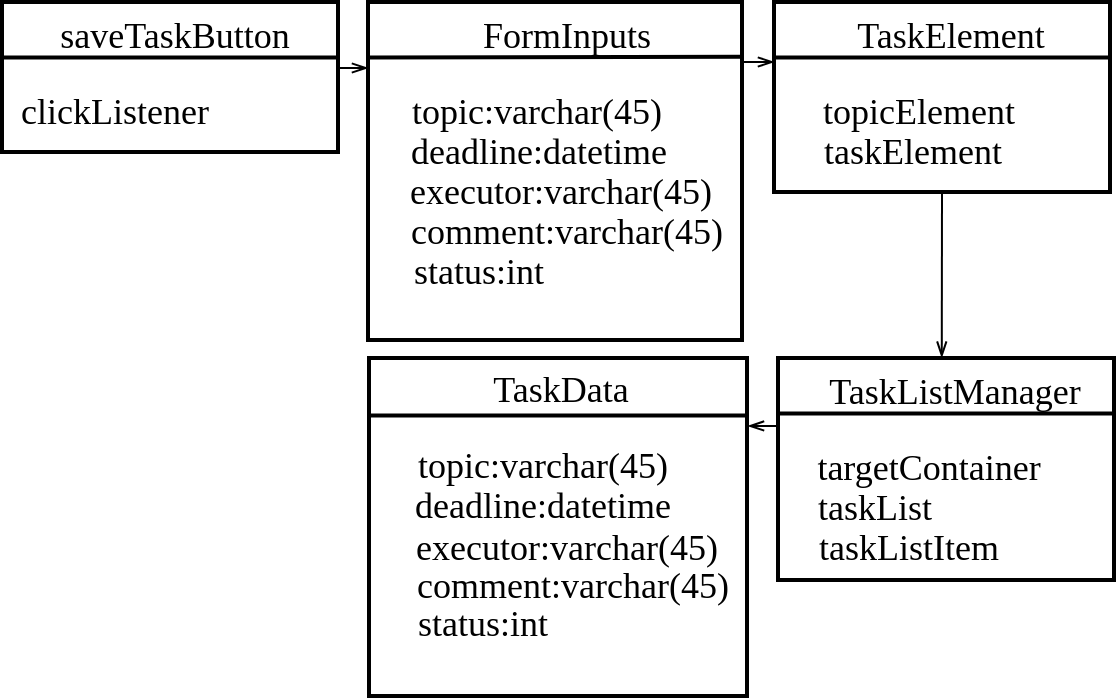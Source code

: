 <mxfile>
    <diagram id="LZz2wOFwMXSamugeINun" name="Page-1">
        <mxGraphModel dx="310" dy="384" grid="0" gridSize="10" guides="1" tooltips="1" connect="1" arrows="1" fold="1" page="0" pageScale="1" pageWidth="850" pageHeight="1100" background="#ffffff" math="0" shadow="0">
            <root>
                <mxCell id="0"/>
                <mxCell id="1" parent="0"/>
                <mxCell id="10" value="" style="rounded=0;whiteSpace=wrap;html=1;shadow=0;glass=0;labelBackgroundColor=#FFFFFF;sketch=0;strokeColor=#000000;strokeWidth=2;fontColor=#000000;fillColor=none;" parent="1" vertex="1">
                    <mxGeometry x="416" y="359" width="168" height="75" as="geometry"/>
                </mxCell>
                <mxCell id="11" value="saveTaskButton" style="text;html=1;align=center;verticalAlign=middle;resizable=0;points=[];autosize=1;strokeColor=none;fillColor=none;fontColor=#000000;fontFamily=Times New Roman;fontSize=18;" parent="1" vertex="1">
                    <mxGeometry x="435.5" y="359" width="133" height="34" as="geometry"/>
                </mxCell>
                <mxCell id="12" value="" style="endArrow=none;html=1;fontFamily=Times New Roman;fontSize=14;fontColor=#000000;strokeWidth=2;strokeColor=#000000;entryX=1;entryY=0.25;entryDx=0;entryDy=0;exitX=0;exitY=0.25;exitDx=0;exitDy=0;" parent="1" edge="1">
                    <mxGeometry width="50" height="50" relative="1" as="geometry">
                        <mxPoint x="416" y="386.75" as="sourcePoint"/>
                        <mxPoint x="584" y="386.75" as="targetPoint"/>
                    </mxGeometry>
                </mxCell>
                <mxCell id="13" value="clickListener" style="text;html=1;align=center;verticalAlign=middle;resizable=0;points=[];autosize=1;strokeColor=none;fillColor=none;fontSize=18;fontFamily=Times New Roman;fontColor=#000000;" parent="1" vertex="1">
                    <mxGeometry x="416" y="397" width="112" height="34" as="geometry"/>
                </mxCell>
                <mxCell id="15" value="" style="rounded=0;whiteSpace=wrap;html=1;shadow=0;glass=0;labelBackgroundColor=#FFFFFF;sketch=0;strokeColor=#000000;strokeWidth=2;fontColor=#000000;fillColor=none;" parent="1" vertex="1">
                    <mxGeometry x="599" y="359" width="187" height="169" as="geometry"/>
                </mxCell>
                <mxCell id="17" value="" style="endArrow=none;html=1;fontFamily=Times New Roman;fontSize=14;fontColor=#000000;strokeWidth=2;strokeColor=#000000;entryX=1.004;entryY=0.162;entryDx=0;entryDy=0;exitX=0;exitY=0.25;exitDx=0;exitDy=0;entryPerimeter=0;" parent="1" target="15" edge="1">
                    <mxGeometry width="50" height="50" relative="1" as="geometry">
                        <mxPoint x="600" y="386.75" as="sourcePoint"/>
                        <mxPoint x="768" y="386.75" as="targetPoint"/>
                    </mxGeometry>
                </mxCell>
                <mxCell id="18" value="topic:varchar(45)" style="text;html=1;align=center;verticalAlign=middle;resizable=0;points=[];autosize=1;strokeColor=none;fillColor=none;fontSize=18;fontFamily=Times New Roman;fontColor=#000000;" parent="1" vertex="1">
                    <mxGeometry x="611.5" y="397" width="143" height="34" as="geometry"/>
                </mxCell>
                <mxCell id="19" value="FormInputs" style="text;html=1;align=center;verticalAlign=middle;resizable=0;points=[];autosize=1;strokeColor=none;fillColor=none;fontSize=18;fontFamily=Times New Roman;fontColor=#000000;" parent="1" vertex="1">
                    <mxGeometry x="646.5" y="359" width="102" height="34" as="geometry"/>
                </mxCell>
                <mxCell id="20" value="deadline:datetime" style="text;html=1;align=center;verticalAlign=middle;resizable=0;points=[];autosize=1;strokeColor=none;fillColor=none;fontSize=18;fontFamily=Times New Roman;fontColor=#000000;imageAspect=0;portConstraintRotation=1;container=1;" parent="1" vertex="1">
                    <mxGeometry x="610.5" y="417" width="146" height="34" as="geometry"/>
                </mxCell>
                <mxCell id="21" value="executor:varchar(45)" style="text;html=1;align=center;verticalAlign=middle;resizable=0;points=[];autosize=1;strokeColor=none;fillColor=none;fontSize=18;fontFamily=Times New Roman;fontColor=#000000;" parent="1" vertex="1">
                    <mxGeometry x="610.5" y="437" width="169" height="34" as="geometry"/>
                </mxCell>
                <mxCell id="22" value="comment:varchar(45)" style="text;html=1;align=center;verticalAlign=middle;resizable=0;points=[];autosize=1;strokeColor=none;fillColor=none;fontSize=18;fontFamily=Times New Roman;fontColor=#000000;" parent="1" vertex="1">
                    <mxGeometry x="610.5" y="457" width="174" height="34" as="geometry"/>
                </mxCell>
                <mxCell id="23" value="status:int" style="text;html=1;align=center;verticalAlign=middle;resizable=0;points=[];autosize=1;strokeColor=none;fillColor=none;fontSize=18;fontFamily=Times New Roman;fontColor=#000000;" parent="1" vertex="1">
                    <mxGeometry x="612.5" y="477" width="83" height="34" as="geometry"/>
                </mxCell>
                <mxCell id="24" value="" style="rounded=0;whiteSpace=wrap;html=1;shadow=0;glass=0;labelBackgroundColor=#FFFFFF;sketch=0;strokeColor=#000000;strokeWidth=2;fontColor=#000000;fillColor=none;" parent="1" vertex="1">
                    <mxGeometry x="802" y="359" width="168" height="95" as="geometry"/>
                </mxCell>
                <mxCell id="25" value="" style="endArrow=none;html=1;fontFamily=Times New Roman;fontSize=14;fontColor=#000000;strokeWidth=2;strokeColor=#000000;entryX=1;entryY=0.25;entryDx=0;entryDy=0;exitX=0;exitY=0.25;exitDx=0;exitDy=0;" parent="1" edge="1">
                    <mxGeometry width="50" height="50" relative="1" as="geometry">
                        <mxPoint x="802.0" y="386.75" as="sourcePoint"/>
                        <mxPoint x="970" y="386.75" as="targetPoint"/>
                    </mxGeometry>
                </mxCell>
                <mxCell id="26" value="topicElement" style="text;html=1;align=center;verticalAlign=middle;resizable=0;points=[];autosize=1;strokeColor=none;fillColor=none;fontSize=18;fontFamily=Times New Roman;fontColor=#000000;" parent="1" vertex="1">
                    <mxGeometry x="817" y="397" width="114" height="34" as="geometry"/>
                </mxCell>
                <mxCell id="27" value="TaskElement" style="text;html=1;align=center;verticalAlign=middle;resizable=0;points=[];autosize=1;strokeColor=none;fillColor=none;fontSize=18;fontFamily=Times New Roman;fontColor=#000000;" parent="1" vertex="1">
                    <mxGeometry x="833.5" y="359" width="112" height="34" as="geometry"/>
                </mxCell>
                <mxCell id="28" value="taskElement" style="text;html=1;align=center;verticalAlign=middle;resizable=0;points=[];autosize=1;strokeColor=none;fillColor=none;fontSize=18;fontFamily=Times New Roman;fontColor=#000000;" parent="1" vertex="1">
                    <mxGeometry x="817" y="417" width="107" height="34" as="geometry"/>
                </mxCell>
                <mxCell id="32" value="" style="rounded=0;whiteSpace=wrap;html=1;shadow=0;glass=0;labelBackgroundColor=#FFFFFF;sketch=0;strokeColor=#000000;strokeWidth=2;fontColor=#000000;fillColor=none;" parent="1" vertex="1">
                    <mxGeometry x="804" y="537" width="168" height="111" as="geometry"/>
                </mxCell>
                <mxCell id="33" value="" style="endArrow=none;html=1;fontFamily=Times New Roman;fontSize=14;fontColor=#000000;strokeWidth=2;strokeColor=#000000;entryX=1;entryY=0.25;entryDx=0;entryDy=0;exitX=0;exitY=0.25;exitDx=0;exitDy=0;" parent="1" edge="1">
                    <mxGeometry width="50" height="50" relative="1" as="geometry">
                        <mxPoint x="804" y="564.75" as="sourcePoint"/>
                        <mxPoint x="972" y="564.75" as="targetPoint"/>
                    </mxGeometry>
                </mxCell>
                <mxCell id="34" value="targetContainer" style="text;html=1;align=center;verticalAlign=middle;resizable=0;points=[];autosize=1;strokeColor=none;fillColor=none;fontSize=18;fontFamily=Times New Roman;fontColor=#000000;" parent="1" vertex="1">
                    <mxGeometry x="814" y="575" width="130" height="34" as="geometry"/>
                </mxCell>
                <mxCell id="35" value="TaskListManager" style="text;html=1;align=center;verticalAlign=middle;resizable=0;points=[];autosize=1;strokeColor=none;fillColor=none;fontSize=18;fontFamily=Times New Roman;fontColor=#000000;" parent="1" vertex="1">
                    <mxGeometry x="819.5" y="537" width="144" height="34" as="geometry"/>
                </mxCell>
                <mxCell id="36" value="taskList" style="text;html=1;align=center;verticalAlign=middle;resizable=0;points=[];autosize=1;strokeColor=none;fillColor=none;fontSize=18;fontFamily=Times New Roman;fontColor=#000000;" parent="1" vertex="1">
                    <mxGeometry x="814" y="595" width="75" height="34" as="geometry"/>
                </mxCell>
                <mxCell id="37" value="taskListItem" style="text;html=1;align=center;verticalAlign=middle;resizable=0;points=[];autosize=1;strokeColor=none;fillColor=none;fontSize=18;fontFamily=Times New Roman;fontColor=#000000;" parent="1" vertex="1">
                    <mxGeometry x="815" y="615" width="108" height="34" as="geometry"/>
                </mxCell>
                <mxCell id="40" value="" style="rounded=0;whiteSpace=wrap;html=1;shadow=0;glass=0;labelBackgroundColor=#FFFFFF;sketch=0;strokeColor=#000000;strokeWidth=2;fontColor=#000000;fillColor=none;" parent="1" vertex="1">
                    <mxGeometry x="599.5" y="537" width="189" height="169" as="geometry"/>
                </mxCell>
                <mxCell id="42" value="topic:varchar(45)" style="text;html=1;align=center;verticalAlign=middle;resizable=0;points=[];autosize=1;strokeColor=none;fillColor=none;fontSize=18;fontFamily=Times New Roman;fontColor=#000000;" parent="1" vertex="1">
                    <mxGeometry x="614" y="574" width="143" height="34" as="geometry"/>
                </mxCell>
                <mxCell id="43" value="TaskData" style="text;html=1;align=center;verticalAlign=middle;resizable=0;points=[];autosize=1;strokeColor=none;fillColor=none;fontSize=18;fontFamily=Times New Roman;fontColor=#000000;" parent="1" vertex="1">
                    <mxGeometry x="652" y="536" width="86" height="34" as="geometry"/>
                </mxCell>
                <mxCell id="44" value="deadline:datetime" style="text;html=1;align=center;verticalAlign=middle;resizable=0;points=[];autosize=1;strokeColor=none;fillColor=none;fontSize=18;fontFamily=Times New Roman;fontColor=#000000;" parent="1" vertex="1">
                    <mxGeometry x="612.5" y="593.5" width="146" height="34" as="geometry"/>
                </mxCell>
                <mxCell id="45" value="executor:varchar(45)" style="text;html=1;align=center;verticalAlign=middle;resizable=0;points=[];autosize=1;strokeColor=none;fillColor=none;fontSize=18;fontFamily=Times New Roman;fontColor=#000000;" parent="1" vertex="1">
                    <mxGeometry x="613" y="615" width="169" height="34" as="geometry"/>
                </mxCell>
                <mxCell id="46" value="comment:varchar(45)" style="text;html=1;align=center;verticalAlign=middle;resizable=0;points=[];autosize=1;strokeColor=none;fillColor=none;fontSize=18;fontFamily=Times New Roman;fontColor=#000000;" parent="1" vertex="1">
                    <mxGeometry x="614" y="634" width="174" height="34" as="geometry"/>
                </mxCell>
                <mxCell id="47" value="status:int" style="text;html=1;align=center;verticalAlign=middle;resizable=0;points=[];autosize=1;strokeColor=none;fillColor=none;fontSize=18;fontFamily=Times New Roman;fontColor=#000000;" parent="1" vertex="1">
                    <mxGeometry x="614" y="653" width="83" height="34" as="geometry"/>
                </mxCell>
                <mxCell id="49" value="" style="endArrow=none;html=1;fontFamily=Times New Roman;fontSize=14;fontColor=#000000;strokeWidth=2;strokeColor=#000000;exitX=0;exitY=0.25;exitDx=0;exitDy=0;entryX=0.998;entryY=0.17;entryDx=0;entryDy=0;entryPerimeter=0;" parent="1" target="40" edge="1">
                    <mxGeometry width="50" height="50" relative="1" as="geometry">
                        <mxPoint x="599.5" y="565.75" as="sourcePoint"/>
                        <mxPoint x="786.5" y="567" as="targetPoint"/>
                    </mxGeometry>
                </mxCell>
                <mxCell id="51" value="" style="endArrow=openThin;html=1;strokeColor=#000000;strokeWidth=1;fontFamily=Arial;fontSize=14;fontColor=#000000;endFill=0;" parent="1" edge="1">
                    <mxGeometry relative="1" as="geometry">
                        <mxPoint x="584" y="392" as="sourcePoint"/>
                        <mxPoint x="599" y="392" as="targetPoint"/>
                    </mxGeometry>
                </mxCell>
                <mxCell id="53" value="" style="endArrow=openThin;html=1;strokeColor=#000000;strokeWidth=1;fontFamily=Arial;fontSize=14;fontColor=#000000;endFill=0;" parent="1" edge="1">
                    <mxGeometry relative="1" as="geometry">
                        <mxPoint x="786" y="389" as="sourcePoint"/>
                        <mxPoint x="802" y="389" as="targetPoint"/>
                    </mxGeometry>
                </mxCell>
                <mxCell id="54" value="" style="endArrow=openThin;html=1;strokeColor=#000000;strokeWidth=1;fontFamily=Arial;fontSize=14;fontColor=#000000;endFill=0;exitX=0.5;exitY=1;exitDx=0;exitDy=0;entryX=0.461;entryY=-0.006;entryDx=0;entryDy=0;entryPerimeter=0;" parent="1" target="35" edge="1" source="24">
                    <mxGeometry relative="1" as="geometry">
                        <mxPoint x="970" y="391" as="sourcePoint"/>
                        <mxPoint x="970.5" y="391" as="targetPoint"/>
                    </mxGeometry>
                </mxCell>
                <mxCell id="55" value="" style="endArrow=openThin;html=1;strokeColor=#000000;strokeWidth=1;fontFamily=Arial;fontSize=14;fontColor=#000000;endFill=0;exitX=-0.001;exitY=0.306;exitDx=0;exitDy=0;exitPerimeter=0;" parent="1" edge="1" source="32">
                    <mxGeometry relative="1" as="geometry">
                        <mxPoint x="1116" y="392.03" as="sourcePoint"/>
                        <mxPoint x="789" y="571" as="targetPoint"/>
                    </mxGeometry>
                </mxCell>
            </root>
        </mxGraphModel>
    </diagram>
</mxfile>